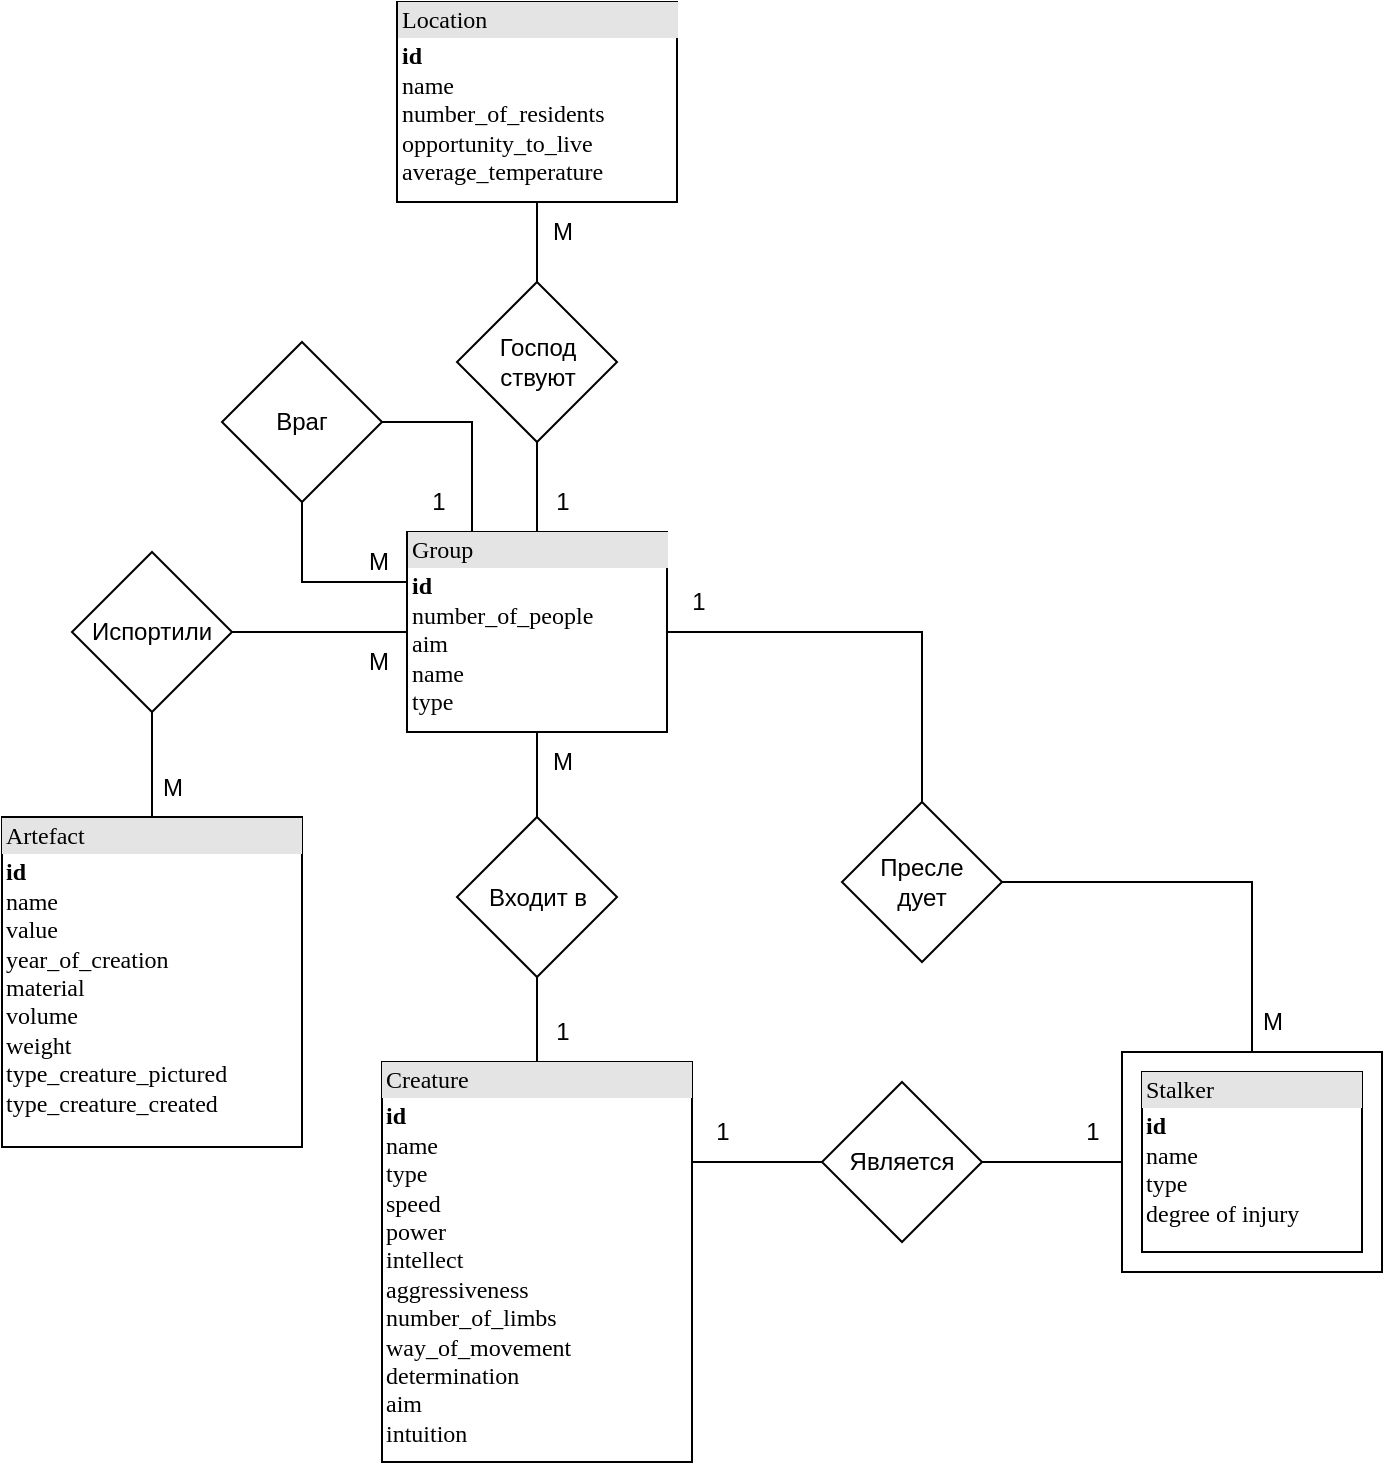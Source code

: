 <mxfile version="20.8.23" type="device"><diagram name="Page-1" id="2ca16b54-16f6-2749-3443-fa8db7711227"><mxGraphModel dx="1107" dy="501" grid="1" gridSize="10" guides="1" tooltips="1" connect="1" arrows="1" fold="1" page="1" pageScale="1" pageWidth="1100" pageHeight="850" background="none" math="0" shadow="0"><root><mxCell id="0"/><mxCell id="1" parent="0"/><mxCell id="2ed32ef02a7f4228-8" value="&lt;div style=&quot;box-sizing: border-box ; width: 100% ; background: #e4e4e4 ; padding: 2px&quot;&gt;Group&lt;/div&gt;&lt;table style=&quot;width: 100% ; font-size: 1em&quot; cellpadding=&quot;2&quot; cellspacing=&quot;0&quot;&gt;&lt;tbody&gt;&lt;tr&gt;&lt;td&gt;&lt;b&gt;id&lt;/b&gt;&lt;br&gt;number_of_people&lt;br&gt;aim&lt;br&gt;name&lt;br&gt;type&lt;br&gt;&lt;br&gt;&lt;br&gt;&lt;br&gt;&lt;/td&gt;&lt;td&gt;&lt;br&gt;&lt;/td&gt;&lt;/tr&gt;&lt;tr&gt;&lt;td&gt;&lt;/td&gt;&lt;td&gt;&lt;br&gt;&lt;/td&gt;&lt;/tr&gt;&lt;/tbody&gt;&lt;/table&gt;" style="verticalAlign=top;align=left;overflow=fill;html=1;rounded=0;shadow=0;comic=0;labelBackgroundColor=none;strokeWidth=1;fontFamily=Verdana;fontSize=12" parent="1" vertex="1"><mxGeometry x="472.5" y="265" width="130" height="100" as="geometry"/></mxCell><mxCell id="ERHAYoKc3EHpuk_QnckF-1" value="&lt;div style=&quot;box-sizing: border-box ; width: 100% ; background: #e4e4e4 ; padding: 2px&quot;&gt;Creature&lt;/div&gt;&lt;table style=&quot;width: 100% ; font-size: 1em&quot; cellpadding=&quot;2&quot; cellspacing=&quot;0&quot;&gt;&lt;tbody&gt;&lt;tr&gt;&lt;td&gt;&lt;b&gt;id&lt;/b&gt;&lt;br&gt;name&lt;br style=&quot;border-color: var(--border-color);&quot;&gt;type&lt;br style=&quot;border-color: var(--border-color);&quot;&gt;speed&lt;br&gt;power&lt;br&gt;intellect&lt;br&gt;aggressiveness&lt;br&gt;number_of_limbs&lt;br&gt;way_of_movement&lt;br&gt;determination&lt;br&gt;aim&lt;br&gt;intuition&lt;br&gt;&lt;br&gt;&lt;br&gt;&lt;br&gt;&lt;/td&gt;&lt;td&gt;&lt;br&gt;&lt;/td&gt;&lt;/tr&gt;&lt;tr&gt;&lt;td&gt;&lt;/td&gt;&lt;td&gt;&lt;br&gt;&lt;/td&gt;&lt;/tr&gt;&lt;/tbody&gt;&lt;/table&gt;" style="verticalAlign=top;align=left;overflow=fill;html=1;rounded=0;shadow=0;comic=0;labelBackgroundColor=none;strokeWidth=1;fontFamily=Verdana;fontSize=12" vertex="1" parent="1"><mxGeometry x="460" y="530" width="155" height="200" as="geometry"/></mxCell><mxCell id="ERHAYoKc3EHpuk_QnckF-2" value="&lt;div style=&quot;box-sizing: border-box ; width: 100% ; background: #e4e4e4 ; padding: 2px&quot;&gt;Artefact&lt;/div&gt;&lt;table style=&quot;width: 100% ; font-size: 1em&quot; cellpadding=&quot;2&quot; cellspacing=&quot;0&quot;&gt;&lt;tbody&gt;&lt;tr&gt;&lt;td&gt;&lt;b&gt;id&lt;/b&gt;&lt;br&gt;name&lt;br&gt;value&lt;br&gt;year_of_creation&lt;br&gt;material&lt;br&gt;volume&lt;br&gt;weight&lt;br&gt;type_creature_pictured&lt;br&gt;type_creature_created&lt;br&gt;&lt;br&gt;&lt;br&gt;&lt;br&gt;&lt;br&gt;&lt;/td&gt;&lt;td&gt;&lt;br&gt;&lt;/td&gt;&lt;/tr&gt;&lt;tr&gt;&lt;td&gt;&lt;/td&gt;&lt;td&gt;&lt;br&gt;&lt;/td&gt;&lt;/tr&gt;&lt;/tbody&gt;&lt;/table&gt;" style="verticalAlign=top;align=left;overflow=fill;html=1;rounded=0;shadow=0;comic=0;labelBackgroundColor=none;strokeWidth=1;fontFamily=Verdana;fontSize=12" vertex="1" parent="1"><mxGeometry x="270" y="407.5" width="150" height="165" as="geometry"/></mxCell><mxCell id="ERHAYoKc3EHpuk_QnckF-4" value="&lt;div style=&quot;box-sizing: border-box ; width: 100% ; background: #e4e4e4 ; padding: 2px&quot;&gt;Location&lt;/div&gt;&lt;table style=&quot;width: 100% ; font-size: 1em&quot; cellpadding=&quot;2&quot; cellspacing=&quot;0&quot;&gt;&lt;tbody&gt;&lt;tr&gt;&lt;td&gt;&lt;b&gt;id&lt;/b&gt;&lt;br&gt;name&lt;br&gt;number_of_residents&lt;br&gt;opportunity_to_live&lt;br&gt;average_temperature&lt;br&gt;&lt;br&gt;&lt;br&gt;&lt;/td&gt;&lt;td&gt;&lt;br&gt;&lt;/td&gt;&lt;/tr&gt;&lt;tr&gt;&lt;td&gt;&lt;/td&gt;&lt;td&gt;&lt;br&gt;&lt;/td&gt;&lt;/tr&gt;&lt;/tbody&gt;&lt;/table&gt;" style="verticalAlign=top;align=left;overflow=fill;html=1;rounded=0;shadow=0;comic=0;labelBackgroundColor=none;strokeWidth=1;fontFamily=Verdana;fontSize=12" vertex="1" parent="1"><mxGeometry x="467.5" width="140" height="100" as="geometry"/></mxCell><mxCell id="ERHAYoKc3EHpuk_QnckF-7" value="" style="group" vertex="1" connectable="0" parent="1"><mxGeometry x="830" y="525" width="130" height="110" as="geometry"/></mxCell><mxCell id="ERHAYoKc3EHpuk_QnckF-6" value="" style="rounded=0;whiteSpace=wrap;html=1;" vertex="1" parent="ERHAYoKc3EHpuk_QnckF-7"><mxGeometry width="130" height="110" as="geometry"/></mxCell><mxCell id="ERHAYoKc3EHpuk_QnckF-3" value="&lt;div style=&quot;box-sizing: border-box ; width: 100% ; background: #e4e4e4 ; padding: 2px&quot;&gt;Stalker&lt;/div&gt;&lt;table style=&quot;width: 100% ; font-size: 1em&quot; cellpadding=&quot;2&quot; cellspacing=&quot;0&quot;&gt;&lt;tbody&gt;&lt;tr&gt;&lt;td&gt;&lt;b&gt;id&lt;/b&gt;&lt;br&gt;name&lt;br&gt;type&lt;br&gt;degree of injury&lt;br&gt;&lt;br&gt;&lt;br&gt;&lt;br&gt;&lt;/td&gt;&lt;td&gt;&lt;br&gt;&lt;/td&gt;&lt;/tr&gt;&lt;tr&gt;&lt;td&gt;&lt;/td&gt;&lt;td&gt;&lt;br&gt;&lt;/td&gt;&lt;/tr&gt;&lt;/tbody&gt;&lt;/table&gt;" style="verticalAlign=top;align=left;overflow=fill;html=1;rounded=0;shadow=0;comic=0;labelBackgroundColor=none;strokeWidth=1;fontFamily=Verdana;fontSize=12" vertex="1" parent="ERHAYoKc3EHpuk_QnckF-7"><mxGeometry x="10" y="10" width="110" height="90" as="geometry"/></mxCell><mxCell id="ERHAYoKc3EHpuk_QnckF-8" value="Является" style="rhombus;whiteSpace=wrap;html=1;" vertex="1" parent="1"><mxGeometry x="680" y="540" width="80" height="80" as="geometry"/></mxCell><mxCell id="ERHAYoKc3EHpuk_QnckF-10" value="Входит в" style="rhombus;whiteSpace=wrap;html=1;" vertex="1" parent="1"><mxGeometry x="497.5" y="407.5" width="80" height="80" as="geometry"/></mxCell><mxCell id="ERHAYoKc3EHpuk_QnckF-11" value="Испортили" style="rhombus;whiteSpace=wrap;html=1;" vertex="1" parent="1"><mxGeometry x="305" y="275" width="80" height="80" as="geometry"/></mxCell><mxCell id="ERHAYoKc3EHpuk_QnckF-12" value="Господ&lt;br&gt;ствуют" style="rhombus;whiteSpace=wrap;html=1;" vertex="1" parent="1"><mxGeometry x="497.5" y="140" width="80" height="80" as="geometry"/></mxCell><mxCell id="ERHAYoKc3EHpuk_QnckF-14" value="" style="endArrow=none;html=1;rounded=0;entryX=0;entryY=0.5;entryDx=0;entryDy=0;exitX=1;exitY=0.25;exitDx=0;exitDy=0;" edge="1" parent="1" source="ERHAYoKc3EHpuk_QnckF-1" target="ERHAYoKc3EHpuk_QnckF-8"><mxGeometry width="50" height="50" relative="1" as="geometry"><mxPoint x="620" y="480" as="sourcePoint"/><mxPoint x="670" y="430" as="targetPoint"/></mxGeometry></mxCell><mxCell id="ERHAYoKc3EHpuk_QnckF-15" value="" style="endArrow=none;html=1;rounded=0;entryX=0;entryY=0.5;entryDx=0;entryDy=0;exitX=1;exitY=0.5;exitDx=0;exitDy=0;" edge="1" parent="1" source="ERHAYoKc3EHpuk_QnckF-8" target="ERHAYoKc3EHpuk_QnckF-6"><mxGeometry width="50" height="50" relative="1" as="geometry"><mxPoint x="760" y="570" as="sourcePoint"/><mxPoint x="825" y="570" as="targetPoint"/></mxGeometry></mxCell><mxCell id="ERHAYoKc3EHpuk_QnckF-16" value="1" style="text;html=1;align=center;verticalAlign=middle;resizable=0;points=[];autosize=1;strokeColor=none;fillColor=none;" vertex="1" parent="1"><mxGeometry x="615" y="550" width="30" height="30" as="geometry"/></mxCell><mxCell id="ERHAYoKc3EHpuk_QnckF-17" value="1" style="text;html=1;align=center;verticalAlign=middle;resizable=0;points=[];autosize=1;strokeColor=none;fillColor=none;" vertex="1" parent="1"><mxGeometry x="800" y="550" width="30" height="30" as="geometry"/></mxCell><mxCell id="ERHAYoKc3EHpuk_QnckF-18" value="" style="endArrow=none;html=1;rounded=0;entryX=0.5;entryY=1;entryDx=0;entryDy=0;exitX=0.5;exitY=0;exitDx=0;exitDy=0;" edge="1" parent="1" source="ERHAYoKc3EHpuk_QnckF-1" target="ERHAYoKc3EHpuk_QnckF-10"><mxGeometry width="50" height="50" relative="1" as="geometry"><mxPoint x="580" y="487.5" as="sourcePoint"/><mxPoint x="645" y="487.5" as="targetPoint"/></mxGeometry></mxCell><mxCell id="ERHAYoKc3EHpuk_QnckF-19" value="" style="endArrow=none;html=1;rounded=0;entryX=0.5;entryY=1;entryDx=0;entryDy=0;exitX=0.5;exitY=0;exitDx=0;exitDy=0;" edge="1" parent="1" source="ERHAYoKc3EHpuk_QnckF-10" target="2ed32ef02a7f4228-8"><mxGeometry width="50" height="50" relative="1" as="geometry"><mxPoint x="537" y="407" as="sourcePoint"/><mxPoint x="537" y="365" as="targetPoint"/></mxGeometry></mxCell><mxCell id="ERHAYoKc3EHpuk_QnckF-20" value="1" style="text;html=1;align=center;verticalAlign=middle;resizable=0;points=[];autosize=1;strokeColor=none;fillColor=none;" vertex="1" parent="1"><mxGeometry x="535" y="500" width="30" height="30" as="geometry"/></mxCell><mxCell id="ERHAYoKc3EHpuk_QnckF-21" value="М" style="text;html=1;align=center;verticalAlign=middle;resizable=0;points=[];autosize=1;strokeColor=none;fillColor=none;" vertex="1" parent="1"><mxGeometry x="535" y="365" width="30" height="30" as="geometry"/></mxCell><mxCell id="ERHAYoKc3EHpuk_QnckF-22" value="Пресле&lt;br&gt;дует" style="rhombus;whiteSpace=wrap;html=1;" vertex="1" parent="1"><mxGeometry x="690" y="400" width="80" height="80" as="geometry"/></mxCell><mxCell id="ERHAYoKc3EHpuk_QnckF-25" value="" style="endArrow=none;html=1;rounded=0;exitX=0.5;exitY=0;exitDx=0;exitDy=0;" edge="1" parent="1" source="ERHAYoKc3EHpuk_QnckF-6" target="ERHAYoKc3EHpuk_QnckF-22"><mxGeometry width="50" height="50" relative="1" as="geometry"><mxPoint x="548" y="540" as="sourcePoint"/><mxPoint x="548" y="498" as="targetPoint"/><Array as="points"><mxPoint x="895" y="440"/></Array></mxGeometry></mxCell><mxCell id="ERHAYoKc3EHpuk_QnckF-26" value="" style="endArrow=none;html=1;rounded=0;exitX=0.5;exitY=0;exitDx=0;exitDy=0;entryX=1;entryY=0.5;entryDx=0;entryDy=0;" edge="1" parent="1" source="ERHAYoKc3EHpuk_QnckF-22" target="2ed32ef02a7f4228-8"><mxGeometry width="50" height="50" relative="1" as="geometry"><mxPoint x="727.5" y="400" as="sourcePoint"/><mxPoint x="602.5" y="315" as="targetPoint"/><Array as="points"><mxPoint x="730" y="315"/></Array></mxGeometry></mxCell><mxCell id="ERHAYoKc3EHpuk_QnckF-27" value="1" style="text;html=1;align=center;verticalAlign=middle;resizable=0;points=[];autosize=1;strokeColor=none;fillColor=none;" vertex="1" parent="1"><mxGeometry x="602.5" y="285" width="30" height="30" as="geometry"/></mxCell><mxCell id="ERHAYoKc3EHpuk_QnckF-28" value="М" style="text;html=1;align=center;verticalAlign=middle;resizable=0;points=[];autosize=1;strokeColor=none;fillColor=none;" vertex="1" parent="1"><mxGeometry x="890" y="495" width="30" height="30" as="geometry"/></mxCell><mxCell id="ERHAYoKc3EHpuk_QnckF-31" value="" style="endArrow=none;html=1;rounded=0;entryX=0;entryY=0.5;entryDx=0;entryDy=0;exitX=1;exitY=0.5;exitDx=0;exitDy=0;" edge="1" parent="1" source="ERHAYoKc3EHpuk_QnckF-11" target="2ed32ef02a7f4228-8"><mxGeometry width="50" height="50" relative="1" as="geometry"><mxPoint x="385" y="315" as="sourcePoint"/><mxPoint x="450" y="315" as="targetPoint"/></mxGeometry></mxCell><mxCell id="ERHAYoKc3EHpuk_QnckF-32" value="" style="endArrow=none;html=1;rounded=0;entryX=0.5;entryY=1;entryDx=0;entryDy=0;exitX=0.5;exitY=0;exitDx=0;exitDy=0;" edge="1" parent="1" source="ERHAYoKc3EHpuk_QnckF-2" target="ERHAYoKc3EHpuk_QnckF-11"><mxGeometry width="50" height="50" relative="1" as="geometry"><mxPoint x="344.55" y="400" as="sourcePoint"/><mxPoint x="344.55" y="357" as="targetPoint"/></mxGeometry></mxCell><mxCell id="ERHAYoKc3EHpuk_QnckF-33" value="М" style="text;html=1;align=center;verticalAlign=middle;resizable=0;points=[];autosize=1;strokeColor=none;fillColor=none;" vertex="1" parent="1"><mxGeometry x="340" y="377.5" width="30" height="30" as="geometry"/></mxCell><mxCell id="ERHAYoKc3EHpuk_QnckF-34" value="М" style="text;html=1;align=center;verticalAlign=middle;resizable=0;points=[];autosize=1;strokeColor=none;fillColor=none;" vertex="1" parent="1"><mxGeometry x="442.5" y="315" width="30" height="30" as="geometry"/></mxCell><mxCell id="ERHAYoKc3EHpuk_QnckF-35" value="" style="endArrow=none;html=1;rounded=0;entryX=0.5;entryY=1;entryDx=0;entryDy=0;exitX=0.5;exitY=0;exitDx=0;exitDy=0;" edge="1" parent="1" source="2ed32ef02a7f4228-8" target="ERHAYoKc3EHpuk_QnckF-12"><mxGeometry width="50" height="50" relative="1" as="geometry"><mxPoint x="536.97" y="263" as="sourcePoint"/><mxPoint x="536.97" y="220" as="targetPoint"/></mxGeometry></mxCell><mxCell id="ERHAYoKc3EHpuk_QnckF-36" value="" style="endArrow=none;html=1;rounded=0;entryX=0.5;entryY=1;entryDx=0;entryDy=0;exitX=0.5;exitY=0;exitDx=0;exitDy=0;" edge="1" parent="1" source="ERHAYoKc3EHpuk_QnckF-12" target="ERHAYoKc3EHpuk_QnckF-4"><mxGeometry width="50" height="50" relative="1" as="geometry"><mxPoint x="535" y="145" as="sourcePoint"/><mxPoint x="535" y="100" as="targetPoint"/></mxGeometry></mxCell><mxCell id="ERHAYoKc3EHpuk_QnckF-37" value="1" style="text;html=1;align=center;verticalAlign=middle;resizable=0;points=[];autosize=1;strokeColor=none;fillColor=none;" vertex="1" parent="1"><mxGeometry x="535" y="235" width="30" height="30" as="geometry"/></mxCell><mxCell id="ERHAYoKc3EHpuk_QnckF-38" value="М" style="text;html=1;align=center;verticalAlign=middle;resizable=0;points=[];autosize=1;strokeColor=none;fillColor=none;" vertex="1" parent="1"><mxGeometry x="535" y="100" width="30" height="30" as="geometry"/></mxCell><mxCell id="ERHAYoKc3EHpuk_QnckF-39" value="Враг" style="rhombus;whiteSpace=wrap;html=1;" vertex="1" parent="1"><mxGeometry x="380" y="170" width="80" height="80" as="geometry"/></mxCell><mxCell id="ERHAYoKc3EHpuk_QnckF-40" value="" style="endArrow=none;html=1;rounded=0;entryX=1;entryY=0.5;entryDx=0;entryDy=0;exitX=0.25;exitY=0;exitDx=0;exitDy=0;" edge="1" parent="1" source="2ed32ef02a7f4228-8" target="ERHAYoKc3EHpuk_QnckF-39"><mxGeometry width="50" height="50" relative="1" as="geometry"><mxPoint x="460" y="320" as="sourcePoint"/><mxPoint x="510" y="270" as="targetPoint"/><Array as="points"><mxPoint x="505" y="210"/></Array></mxGeometry></mxCell><mxCell id="ERHAYoKc3EHpuk_QnckF-41" value="" style="endArrow=none;html=1;rounded=0;exitX=0.5;exitY=1;exitDx=0;exitDy=0;entryX=0;entryY=0.25;entryDx=0;entryDy=0;" edge="1" parent="1" source="ERHAYoKc3EHpuk_QnckF-39" target="2ed32ef02a7f4228-8"><mxGeometry width="50" height="50" relative="1" as="geometry"><mxPoint x="460" y="320" as="sourcePoint"/><mxPoint x="510" y="270" as="targetPoint"/><Array as="points"><mxPoint x="420" y="290"/></Array></mxGeometry></mxCell><mxCell id="ERHAYoKc3EHpuk_QnckF-42" value="1" style="text;html=1;align=center;verticalAlign=middle;resizable=0;points=[];autosize=1;strokeColor=none;fillColor=none;" vertex="1" parent="1"><mxGeometry x="472.5" y="235" width="30" height="30" as="geometry"/></mxCell><mxCell id="ERHAYoKc3EHpuk_QnckF-43" value="М" style="text;html=1;align=center;verticalAlign=middle;resizable=0;points=[];autosize=1;strokeColor=none;fillColor=none;" vertex="1" parent="1"><mxGeometry x="442.5" y="265" width="30" height="30" as="geometry"/></mxCell></root></mxGraphModel></diagram></mxfile>